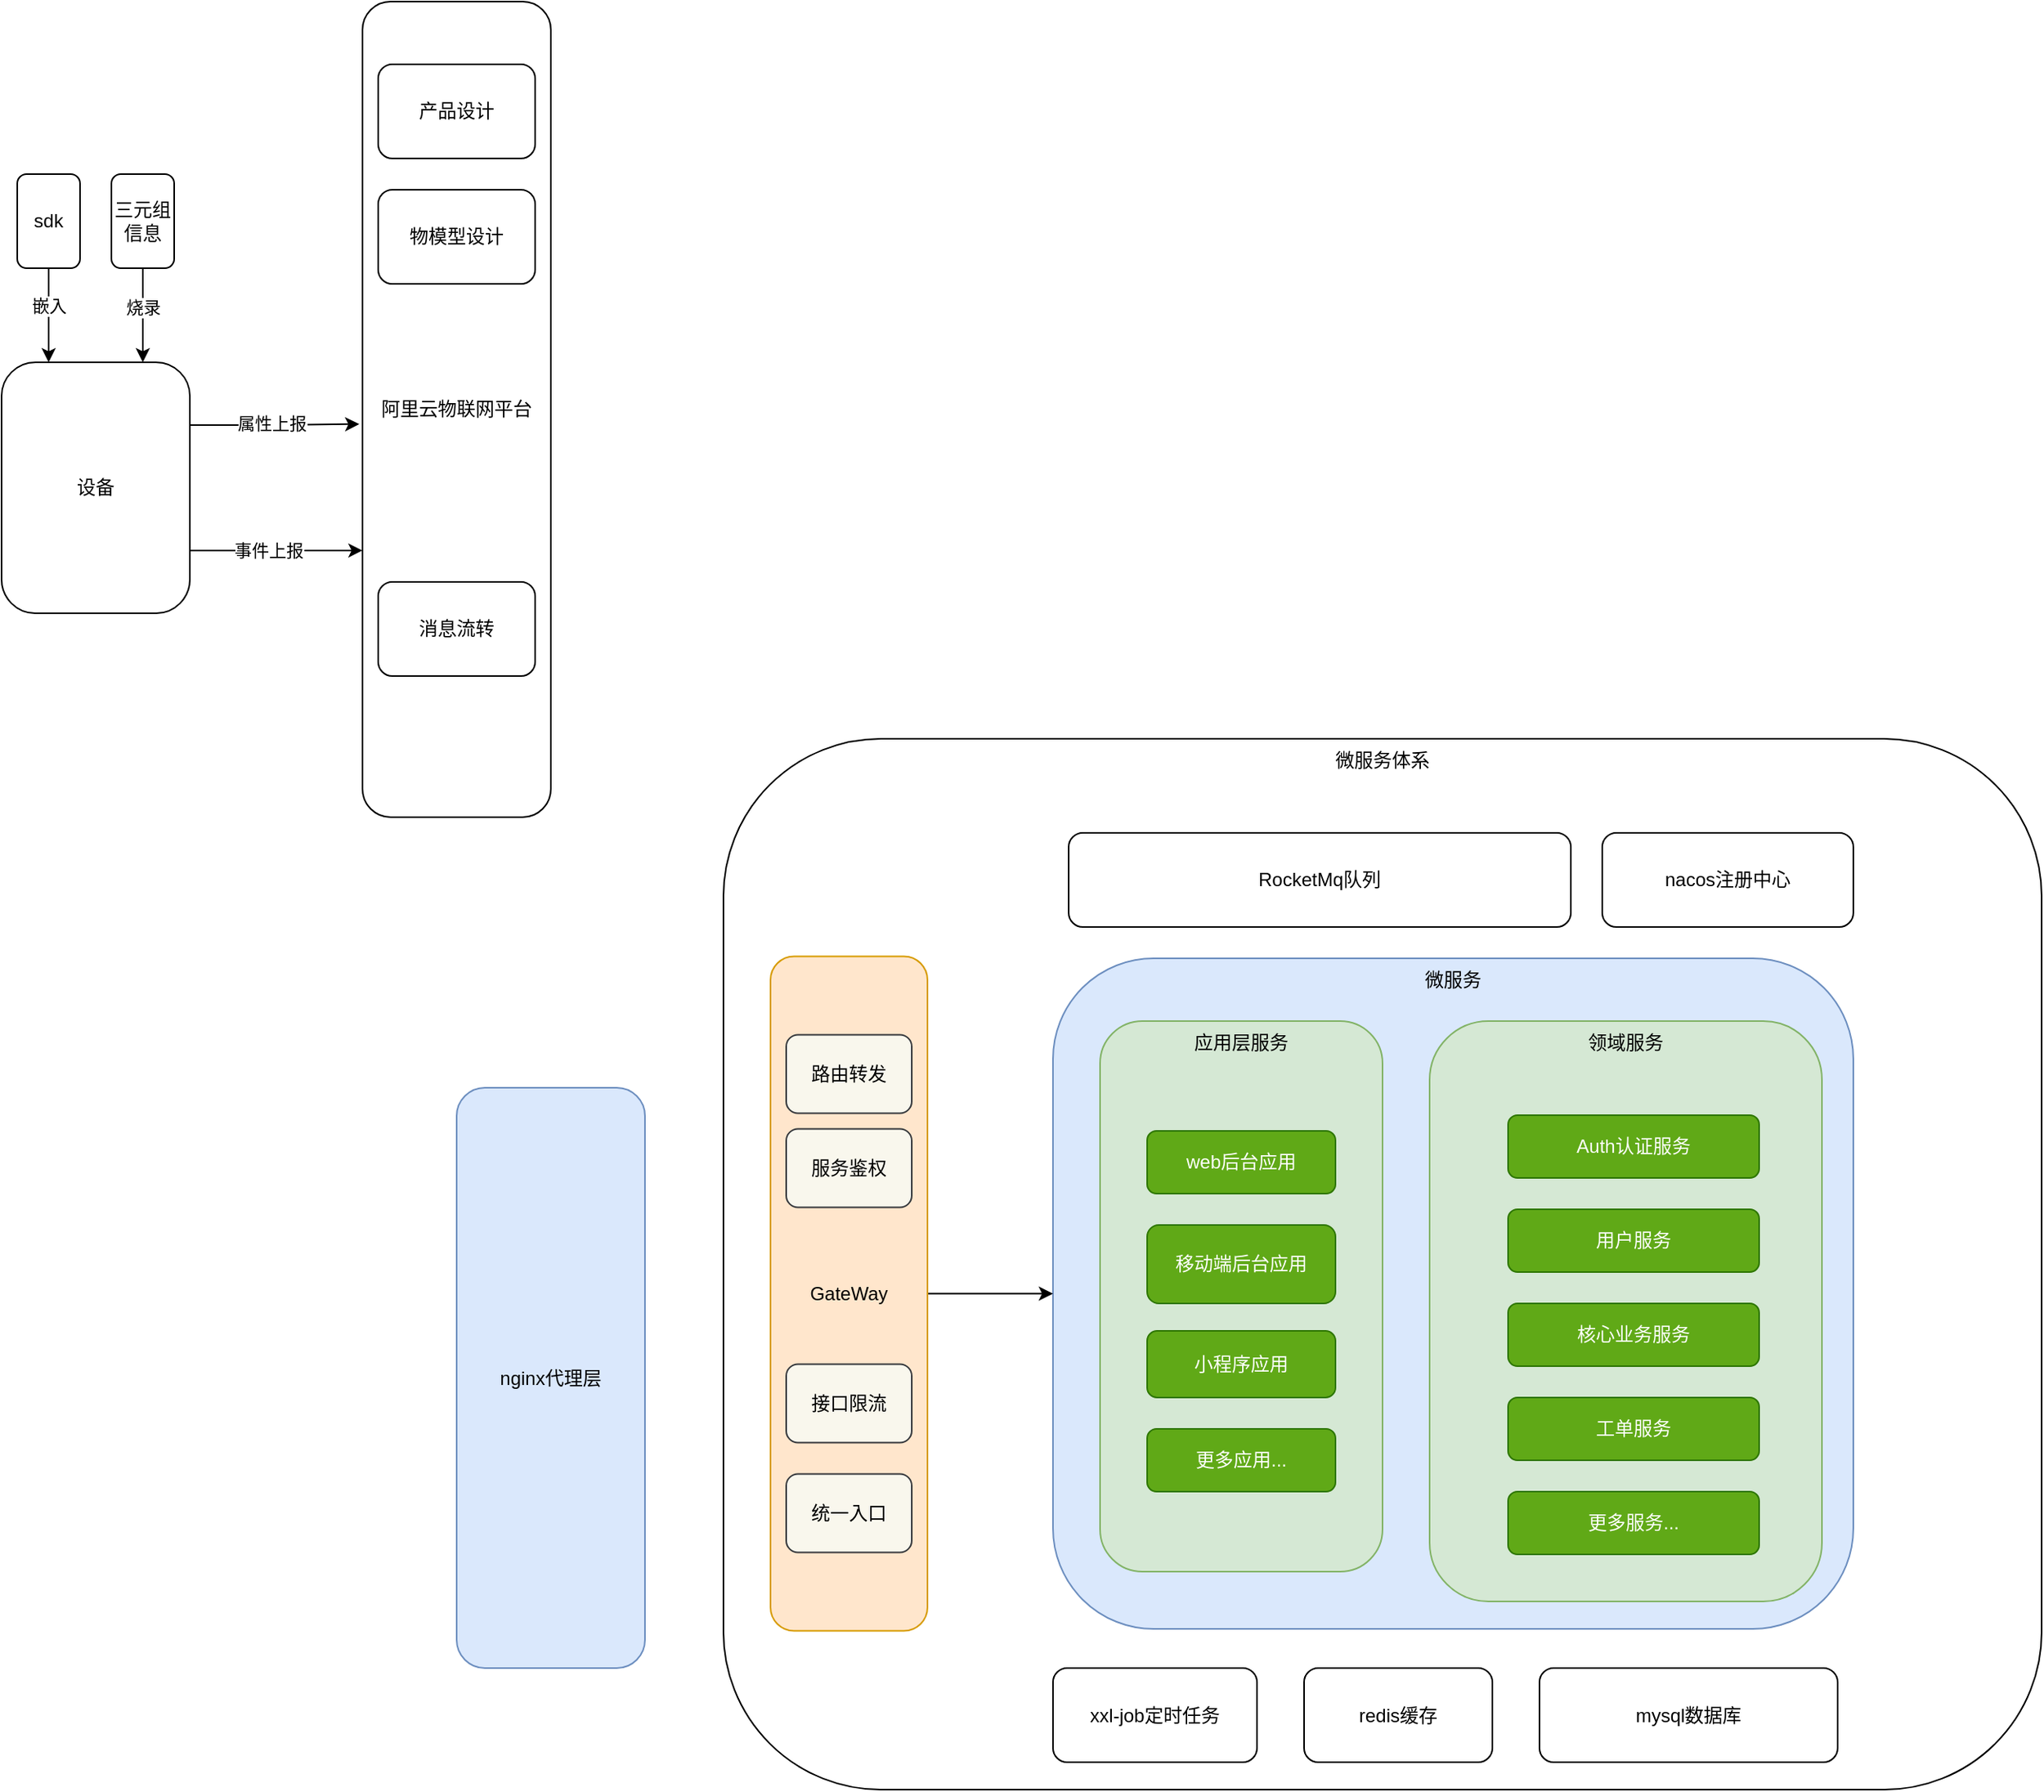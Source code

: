 <mxfile version="21.6.8" type="github">
  <diagram name="Page-1" id="c7558073-3199-34d8-9f00-42111426c3f3">
    <mxGraphModel dx="1562" dy="822" grid="1" gridSize="10" guides="1" tooltips="1" connect="1" arrows="1" fold="1" page="1" pageScale="1" pageWidth="3300" pageHeight="4681" background="none" math="0" shadow="0">
      <root>
        <mxCell id="0" />
        <mxCell id="1" parent="0" />
        <mxCell id="nIkuu3i8_g6gluYLM6Xp-17" value="微服务体系" style="rounded=1;whiteSpace=wrap;html=1;verticalAlign=top;strokeColor=default;" vertex="1" parent="1">
          <mxGeometry x="570" y="560" width="840" height="670" as="geometry" />
        </mxCell>
        <mxCell id="nIkuu3i8_g6gluYLM6Xp-26" value="微服务" style="rounded=1;whiteSpace=wrap;html=1;verticalAlign=top;fillColor=#dae8fc;strokeColor=#6c8ebf;" vertex="1" parent="1">
          <mxGeometry x="780" y="700" width="510" height="427.5" as="geometry" />
        </mxCell>
        <mxCell id="nIkuu3i8_g6gluYLM6Xp-48" value="应用层服务" style="rounded=1;whiteSpace=wrap;html=1;verticalAlign=top;fillColor=#d5e8d4;strokeColor=#82b366;" vertex="1" parent="1">
          <mxGeometry x="810" y="740" width="180" height="351" as="geometry" />
        </mxCell>
        <mxCell id="nIkuu3i8_g6gluYLM6Xp-7" value="" style="group" vertex="1" connectable="0" parent="1">
          <mxGeometry x="110" y="200" width="120" height="280" as="geometry" />
        </mxCell>
        <mxCell id="vdXKAvh1aOVkFz7ZYXt5-96" value="设备" style="rounded=1;whiteSpace=wrap;html=1;movable=1;resizable=1;rotatable=1;deletable=1;editable=1;locked=0;connectable=1;arcSize=18;" parent="nIkuu3i8_g6gluYLM6Xp-7" vertex="1">
          <mxGeometry y="120" width="120" height="160" as="geometry" />
        </mxCell>
        <mxCell id="nIkuu3i8_g6gluYLM6Xp-3" style="edgeStyle=orthogonalEdgeStyle;rounded=0;orthogonalLoop=1;jettySize=auto;html=1;entryX=0.25;entryY=0;entryDx=0;entryDy=0;movable=1;resizable=1;rotatable=1;deletable=1;editable=1;locked=0;connectable=1;" edge="1" parent="nIkuu3i8_g6gluYLM6Xp-7" source="2Zfbnfu7nBUBt8mCRP6m-1" target="vdXKAvh1aOVkFz7ZYXt5-96">
          <mxGeometry relative="1" as="geometry" />
        </mxCell>
        <mxCell id="nIkuu3i8_g6gluYLM6Xp-5" value="嵌入" style="edgeLabel;html=1;align=center;verticalAlign=middle;resizable=1;points=[];movable=1;rotatable=1;deletable=1;editable=1;locked=0;connectable=1;" vertex="1" connectable="0" parent="nIkuu3i8_g6gluYLM6Xp-3">
          <mxGeometry x="-0.207" relative="1" as="geometry">
            <mxPoint as="offset" />
          </mxGeometry>
        </mxCell>
        <mxCell id="2Zfbnfu7nBUBt8mCRP6m-1" value="sdk" style="rounded=1;whiteSpace=wrap;html=1;movable=1;resizable=1;rotatable=1;deletable=1;editable=1;locked=0;connectable=1;" parent="nIkuu3i8_g6gluYLM6Xp-7" vertex="1">
          <mxGeometry x="10" width="40" height="60" as="geometry" />
        </mxCell>
        <mxCell id="nIkuu3i8_g6gluYLM6Xp-4" style="edgeStyle=orthogonalEdgeStyle;rounded=0;orthogonalLoop=1;jettySize=auto;html=1;entryX=0.75;entryY=0;entryDx=0;entryDy=0;movable=1;resizable=1;rotatable=1;deletable=1;editable=1;locked=0;connectable=1;" edge="1" parent="nIkuu3i8_g6gluYLM6Xp-7" source="nIkuu3i8_g6gluYLM6Xp-1" target="vdXKAvh1aOVkFz7ZYXt5-96">
          <mxGeometry relative="1" as="geometry" />
        </mxCell>
        <mxCell id="nIkuu3i8_g6gluYLM6Xp-6" value="烧录" style="edgeLabel;html=1;align=center;verticalAlign=middle;resizable=1;points=[];movable=1;rotatable=1;deletable=1;editable=1;locked=0;connectable=1;" vertex="1" connectable="0" parent="nIkuu3i8_g6gluYLM6Xp-4">
          <mxGeometry x="-0.173" relative="1" as="geometry">
            <mxPoint as="offset" />
          </mxGeometry>
        </mxCell>
        <mxCell id="nIkuu3i8_g6gluYLM6Xp-1" value="三元组信息" style="rounded=1;whiteSpace=wrap;html=1;movable=1;resizable=1;rotatable=1;deletable=1;editable=1;locked=0;connectable=1;" vertex="1" parent="nIkuu3i8_g6gluYLM6Xp-7">
          <mxGeometry x="70" width="40" height="60" as="geometry" />
        </mxCell>
        <mxCell id="nIkuu3i8_g6gluYLM6Xp-13" style="edgeStyle=orthogonalEdgeStyle;rounded=0;orthogonalLoop=1;jettySize=auto;html=1;exitX=1;exitY=0.25;exitDx=0;exitDy=0;entryX=-0.017;entryY=0.518;entryDx=0;entryDy=0;entryPerimeter=0;" edge="1" parent="1" source="vdXKAvh1aOVkFz7ZYXt5-96" target="4FwgO40YUNbc2sKR7NgQ-1">
          <mxGeometry relative="1" as="geometry" />
        </mxCell>
        <mxCell id="nIkuu3i8_g6gluYLM6Xp-14" value="属性上报" style="edgeLabel;html=1;align=center;verticalAlign=middle;resizable=0;points=[];" vertex="1" connectable="0" parent="nIkuu3i8_g6gluYLM6Xp-13">
          <mxGeometry x="-0.053" y="1" relative="1" as="geometry">
            <mxPoint as="offset" />
          </mxGeometry>
        </mxCell>
        <mxCell id="nIkuu3i8_g6gluYLM6Xp-18" value="" style="group" vertex="1" connectable="0" parent="1">
          <mxGeometry x="340" y="90" width="120" height="520" as="geometry" />
        </mxCell>
        <mxCell id="4FwgO40YUNbc2sKR7NgQ-1" value="阿里云物联网平台" style="rounded=1;whiteSpace=wrap;html=1;" parent="nIkuu3i8_g6gluYLM6Xp-18" vertex="1">
          <mxGeometry width="120" height="520" as="geometry" />
        </mxCell>
        <mxCell id="nIkuu3i8_g6gluYLM6Xp-8" value="产品设计" style="rounded=1;whiteSpace=wrap;html=1;" vertex="1" parent="nIkuu3i8_g6gluYLM6Xp-18">
          <mxGeometry x="10" y="40" width="100" height="60" as="geometry" />
        </mxCell>
        <mxCell id="nIkuu3i8_g6gluYLM6Xp-9" value="物模型设计" style="rounded=1;whiteSpace=wrap;html=1;" vertex="1" parent="nIkuu3i8_g6gluYLM6Xp-18">
          <mxGeometry x="10" y="120" width="100" height="60" as="geometry" />
        </mxCell>
        <mxCell id="nIkuu3i8_g6gluYLM6Xp-10" value="消息流转" style="rounded=1;whiteSpace=wrap;html=1;" vertex="1" parent="nIkuu3i8_g6gluYLM6Xp-18">
          <mxGeometry x="10" y="370" width="100" height="60" as="geometry" />
        </mxCell>
        <mxCell id="nIkuu3i8_g6gluYLM6Xp-25" value="nginx代理层" style="rounded=1;whiteSpace=wrap;html=1;fillColor=#dae8fc;strokeColor=#6c8ebf;" vertex="1" parent="1">
          <mxGeometry x="400" y="782.5" width="120" height="370" as="geometry" />
        </mxCell>
        <mxCell id="nIkuu3i8_g6gluYLM6Xp-34" value="RocketMq队列" style="rounded=1;whiteSpace=wrap;html=1;" vertex="1" parent="1">
          <mxGeometry x="790" y="620" width="320" height="60" as="geometry" />
        </mxCell>
        <mxCell id="nIkuu3i8_g6gluYLM6Xp-35" value="redis缓存" style="rounded=1;whiteSpace=wrap;html=1;" vertex="1" parent="1">
          <mxGeometry x="940" y="1152.5" width="120" height="60" as="geometry" />
        </mxCell>
        <mxCell id="nIkuu3i8_g6gluYLM6Xp-36" value="mysql数据库" style="rounded=1;whiteSpace=wrap;html=1;" vertex="1" parent="1">
          <mxGeometry x="1090" y="1152.5" width="190" height="60" as="geometry" />
        </mxCell>
        <mxCell id="nIkuu3i8_g6gluYLM6Xp-38" style="edgeStyle=orthogonalEdgeStyle;rounded=0;orthogonalLoop=1;jettySize=auto;html=1;exitX=1;exitY=0.75;exitDx=0;exitDy=0;entryX=0;entryY=0.673;entryDx=0;entryDy=0;entryPerimeter=0;" edge="1" parent="1" source="vdXKAvh1aOVkFz7ZYXt5-96" target="4FwgO40YUNbc2sKR7NgQ-1">
          <mxGeometry relative="1" as="geometry" />
        </mxCell>
        <mxCell id="nIkuu3i8_g6gluYLM6Xp-39" value="事件上报" style="edgeLabel;html=1;align=center;verticalAlign=middle;resizable=0;points=[];" vertex="1" connectable="0" parent="nIkuu3i8_g6gluYLM6Xp-38">
          <mxGeometry x="0.149" relative="1" as="geometry">
            <mxPoint x="-13" as="offset" />
          </mxGeometry>
        </mxCell>
        <mxCell id="nIkuu3i8_g6gluYLM6Xp-40" value="xxl-job定时任务" style="rounded=1;whiteSpace=wrap;html=1;" vertex="1" parent="1">
          <mxGeometry x="780" y="1152.5" width="130" height="60" as="geometry" />
        </mxCell>
        <mxCell id="nIkuu3i8_g6gluYLM6Xp-41" value="nacos注册中心" style="rounded=1;whiteSpace=wrap;html=1;" vertex="1" parent="1">
          <mxGeometry x="1130" y="620" width="160" height="60" as="geometry" />
        </mxCell>
        <mxCell id="nIkuu3i8_g6gluYLM6Xp-42" value="web后台应用" style="rounded=1;whiteSpace=wrap;html=1;fillColor=#60a917;fontColor=#ffffff;strokeColor=#2D7600;" vertex="1" parent="1">
          <mxGeometry x="840" y="810" width="120" height="40" as="geometry" />
        </mxCell>
        <mxCell id="nIkuu3i8_g6gluYLM6Xp-43" value="移动端后台应用" style="rounded=1;whiteSpace=wrap;html=1;fillColor=#60a917;fontColor=#ffffff;strokeColor=#2D7600;" vertex="1" parent="1">
          <mxGeometry x="840" y="870" width="120" height="50" as="geometry" />
        </mxCell>
        <mxCell id="nIkuu3i8_g6gluYLM6Xp-44" value="小程序应用" style="rounded=1;whiteSpace=wrap;html=1;fillColor=#60a917;fontColor=#ffffff;strokeColor=#2D7600;" vertex="1" parent="1">
          <mxGeometry x="840" y="937.5" width="120" height="42.5" as="geometry" />
        </mxCell>
        <mxCell id="nIkuu3i8_g6gluYLM6Xp-45" value="更多应用..." style="rounded=1;whiteSpace=wrap;html=1;fillColor=#60a917;fontColor=#ffffff;strokeColor=#2D7600;" vertex="1" parent="1">
          <mxGeometry x="840" y="1000" width="120" height="40" as="geometry" />
        </mxCell>
        <mxCell id="nIkuu3i8_g6gluYLM6Xp-51" style="edgeStyle=orthogonalEdgeStyle;rounded=0;orthogonalLoop=1;jettySize=auto;html=1;" edge="1" parent="1" source="nIkuu3i8_g6gluYLM6Xp-19" target="nIkuu3i8_g6gluYLM6Xp-26">
          <mxGeometry relative="1" as="geometry" />
        </mxCell>
        <mxCell id="nIkuu3i8_g6gluYLM6Xp-52" value="" style="group" vertex="1" connectable="0" parent="1">
          <mxGeometry x="600" y="698.75" width="100" height="430" as="geometry" />
        </mxCell>
        <mxCell id="nIkuu3i8_g6gluYLM6Xp-19" value="GateWay" style="rounded=1;whiteSpace=wrap;html=1;fillColor=#ffe6cc;strokeColor=#d79b00;" vertex="1" parent="nIkuu3i8_g6gluYLM6Xp-52">
          <mxGeometry width="100" height="430" as="geometry" />
        </mxCell>
        <mxCell id="nIkuu3i8_g6gluYLM6Xp-20" value="路由转发" style="rounded=1;whiteSpace=wrap;html=1;fillColor=#f9f7ed;strokeColor=#36393d;" vertex="1" parent="nIkuu3i8_g6gluYLM6Xp-52">
          <mxGeometry x="10" y="50" width="80" height="50" as="geometry" />
        </mxCell>
        <mxCell id="nIkuu3i8_g6gluYLM6Xp-21" value="服务鉴权" style="rounded=1;whiteSpace=wrap;html=1;fillColor=#f9f7ed;strokeColor=#36393d;" vertex="1" parent="nIkuu3i8_g6gluYLM6Xp-52">
          <mxGeometry x="10" y="110" width="80" height="50" as="geometry" />
        </mxCell>
        <mxCell id="nIkuu3i8_g6gluYLM6Xp-22" value="接口限流" style="rounded=1;whiteSpace=wrap;html=1;fillColor=#f9f7ed;strokeColor=#36393d;" vertex="1" parent="nIkuu3i8_g6gluYLM6Xp-52">
          <mxGeometry x="10" y="260" width="80" height="50" as="geometry" />
        </mxCell>
        <mxCell id="nIkuu3i8_g6gluYLM6Xp-23" value="统一入口" style="rounded=1;whiteSpace=wrap;html=1;fillColor=#f9f7ed;strokeColor=#36393d;" vertex="1" parent="nIkuu3i8_g6gluYLM6Xp-52">
          <mxGeometry x="10" y="330" width="80" height="50" as="geometry" />
        </mxCell>
        <mxCell id="nIkuu3i8_g6gluYLM6Xp-53" value="" style="group" vertex="1" connectable="0" parent="1">
          <mxGeometry x="1020" y="740" width="250" height="370" as="geometry" />
        </mxCell>
        <mxCell id="nIkuu3i8_g6gluYLM6Xp-46" value="领域服务" style="rounded=1;whiteSpace=wrap;html=1;verticalAlign=top;fillColor=#d5e8d4;strokeColor=#82b366;" vertex="1" parent="nIkuu3i8_g6gluYLM6Xp-53">
          <mxGeometry width="250" height="370" as="geometry" />
        </mxCell>
        <mxCell id="nIkuu3i8_g6gluYLM6Xp-27" value="Auth认证服务" style="rounded=1;whiteSpace=wrap;html=1;fillColor=#60a917;fontColor=#ffffff;strokeColor=#2D7600;" vertex="1" parent="nIkuu3i8_g6gluYLM6Xp-53">
          <mxGeometry x="50" y="60" width="160" height="40" as="geometry" />
        </mxCell>
        <mxCell id="nIkuu3i8_g6gluYLM6Xp-28" value="用户服务" style="rounded=1;whiteSpace=wrap;html=1;fillColor=#60a917;fontColor=#ffffff;strokeColor=#2D7600;" vertex="1" parent="nIkuu3i8_g6gluYLM6Xp-53">
          <mxGeometry x="50" y="120" width="160" height="40" as="geometry" />
        </mxCell>
        <mxCell id="nIkuu3i8_g6gluYLM6Xp-29" value="核心业务服务" style="rounded=1;whiteSpace=wrap;html=1;fillColor=#60a917;fontColor=#ffffff;strokeColor=#2D7600;" vertex="1" parent="nIkuu3i8_g6gluYLM6Xp-53">
          <mxGeometry x="50" y="180" width="160" height="40" as="geometry" />
        </mxCell>
        <mxCell id="nIkuu3i8_g6gluYLM6Xp-30" value="工单服务" style="rounded=1;whiteSpace=wrap;html=1;fillColor=#60a917;fontColor=#ffffff;strokeColor=#2D7600;" vertex="1" parent="nIkuu3i8_g6gluYLM6Xp-53">
          <mxGeometry x="50" y="240" width="160" height="40" as="geometry" />
        </mxCell>
        <mxCell id="nIkuu3i8_g6gluYLM6Xp-33" value="更多服务..." style="rounded=1;whiteSpace=wrap;html=1;fillColor=#60a917;fontColor=#ffffff;strokeColor=#2D7600;" vertex="1" parent="nIkuu3i8_g6gluYLM6Xp-53">
          <mxGeometry x="50" y="300" width="160" height="40" as="geometry" />
        </mxCell>
        <mxCell id="nIkuu3i8_g6gluYLM6Xp-31" style="edgeStyle=orthogonalEdgeStyle;rounded=0;orthogonalLoop=1;jettySize=auto;html=1;exitX=0.5;exitY=1;exitDx=0;exitDy=0;" edge="1" parent="nIkuu3i8_g6gluYLM6Xp-53" source="nIkuu3i8_g6gluYLM6Xp-30" target="nIkuu3i8_g6gluYLM6Xp-30">
          <mxGeometry relative="1" as="geometry" />
        </mxCell>
      </root>
    </mxGraphModel>
  </diagram>
</mxfile>
